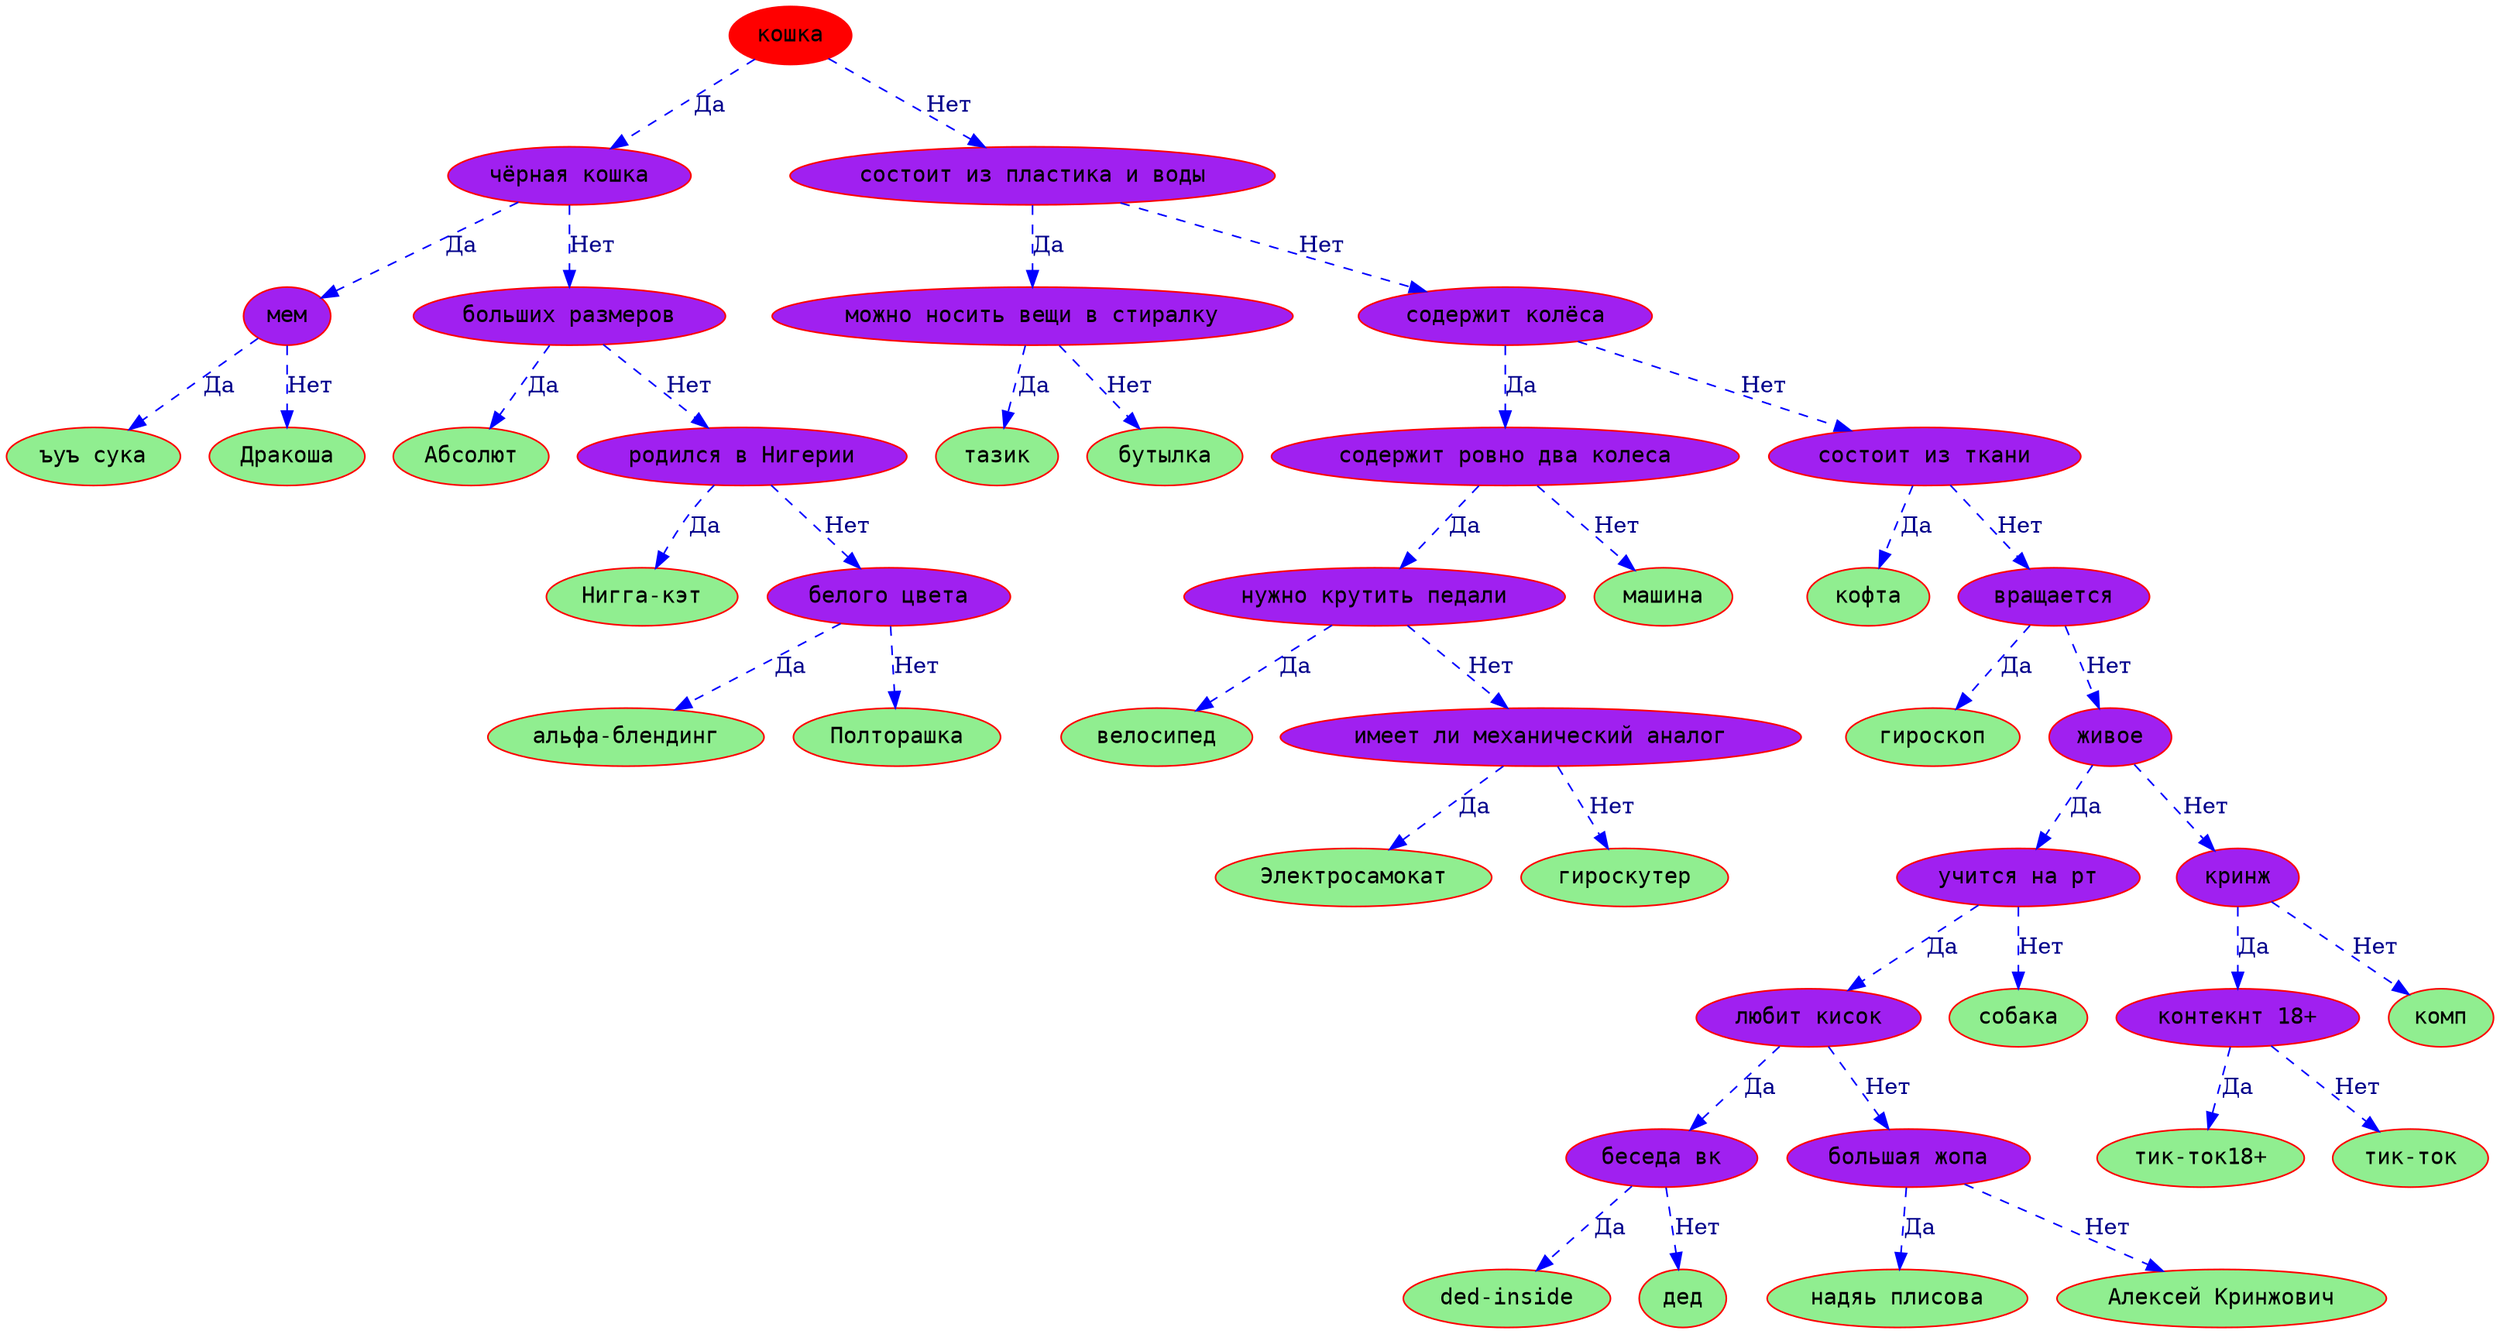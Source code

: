 digraph akinator {
node [color = Red, fontname = Courier, style = filled, shape=ellipse, fillcolor = purple]
edge [color = Blue, style=dashed]
"00D2F098" [label = "ъуъ сука",style = filled, fillcolor = lightgreen] 
"00D2F170" -> "00D2F098" [label="Да", fontcolor=darkblue]
"00D2F200" [label = "Дракоша",style = filled, fillcolor = lightgreen] 
"00D2F170" -> "00D2F200" [label="Нет", fontcolor=darkblue]
"00D2F170" [label = "мем",style = filled, fillcolor = purple] 
"00D26F90" -> "00D2F170" [label="Да", fontcolor=darkblue]
"00D2EFC0" [label = "Абсолют",style = filled, fillcolor = lightgreen] 
"00D26BA0" -> "00D2EFC0" [label="Да", fontcolor=darkblue]
"00D2F128" [label = "Нигга-кэт",style = filled, fillcolor = lightgreen] 
"00D26C30" -> "00D2F128" [label="Да", fontcolor=darkblue]
"00D2EE10" [label = "альфа-блендинг",style = filled, fillcolor = lightgreen] 
"00D16C28" -> "00D2EE10" [label="Да", fontcolor=darkblue]
"00D2EEA0" [label = "Полторашка",style = filled, fillcolor = lightgreen] 
"00D16C28" -> "00D2EEA0" [label="Нет", fontcolor=darkblue]
"00D16C28" [label = "белого цвета",style = filled, fillcolor = purple] 
"00D26C30" -> "00D16C28" [label="Нет", fontcolor=darkblue]
"00D26C30" [label = "родился в Нигерии",style = filled, fillcolor = purple] 
"00D26BA0" -> "00D26C30" [label="Нет", fontcolor=darkblue]
"00D26BA0" [label = "больших размеров",style = filled, fillcolor = purple] 
"00D26F90" -> "00D26BA0" [label="Нет", fontcolor=darkblue]
"00D26F90" [label = "чёрная кошка",style = filled, fillcolor = purple] 
"00D266D8" -> "00D26F90" [label="Да", fontcolor=darkblue]
"00D26F00" [label = "тазик",style = filled, fillcolor = lightgreen] 
"00D26EB8" -> "00D26F00" [label="Да", fontcolor=darkblue]
"00D26C78" [label = "бутылка",style = filled, fillcolor = lightgreen] 
"00D26EB8" -> "00D26C78" [label="Нет", fontcolor=darkblue]
"00D26EB8" [label = "можно носить вещи в стиралку",style = filled, fillcolor = purple] 
"00D267F8" -> "00D26EB8" [label="Да", fontcolor=darkblue]
"00D26A38" [label = "велосипед",style = filled, fillcolor = lightgreen] 
"00D26D98" -> "00D26A38" [label="Да", fontcolor=darkblue]
"00D269A8" [label = "Электросамокат",style = filled, fillcolor = lightgreen] 
"00D26E28" -> "00D269A8" [label="Да", fontcolor=darkblue]
"00D26E70" [label = "гироскутер",style = filled, fillcolor = lightgreen] 
"00D26E28" -> "00D26E70" [label="Нет", fontcolor=darkblue]
"00D26E28" [label = "имеет ли механический аналог",style = filled, fillcolor = purple] 
"00D26D98" -> "00D26E28" [label="Нет", fontcolor=darkblue]
"00D26D98" [label = "нужно крутить педали",style = filled, fillcolor = purple] 
"00D26D50" -> "00D26D98" [label="Да", fontcolor=darkblue]
"00D26DE0" [label = "машина",style = filled, fillcolor = lightgreen] 
"00D26D50" -> "00D26DE0" [label="Нет", fontcolor=darkblue]
"00D26D50" [label = "содержит ровно два колеса",style = filled, fillcolor = purple] 
"00D26840" -> "00D26D50" [label="Да", fontcolor=darkblue]
"00D26D08" [label = "кофта",style = filled, fillcolor = lightgreen] 
"00D26888" -> "00D26D08" [label="Да", fontcolor=darkblue]
"00D26F48" [label = "гироскоп",style = filled, fillcolor = lightgreen] 
"00D268D0" -> "00D26F48" [label="Да", fontcolor=darkblue]
"00D269F0" [label = "ded-inside",style = filled, fillcolor = lightgreen] 
"00D26AC8" -> "00D269F0" [label="Да", fontcolor=darkblue]
"00D26CC0" [label = "дед",style = filled, fillcolor = lightgreen] 
"00D26AC8" -> "00D26CC0" [label="Нет", fontcolor=darkblue]
"00D26AC8" [label = "беседа вк",style = filled, fillcolor = purple] 
"00D26A80" -> "00D26AC8" [label="Да", fontcolor=darkblue]
"00D26BE8" [label = "надяь плисова",style = filled, fillcolor = lightgreen] 
"00D26960" -> "00D26BE8" [label="Да", fontcolor=darkblue]
"00D26B58" [label = "Алексей Кринжович",style = filled, fillcolor = lightgreen] 
"00D26960" -> "00D26B58" [label="Нет", fontcolor=darkblue]
"00D26960" [label = "большая жопа",style = filled, fillcolor = purple] 
"00D26A80" -> "00D26960" [label="Нет", fontcolor=darkblue]
"00D26A80" [label = "любит кисок",style = filled, fillcolor = purple] 
"00D26918" -> "00D26A80" [label="Да", fontcolor=darkblue]
"00D26B10" [label = "собака",style = filled, fillcolor = lightgreen] 
"00D26918" -> "00D26B10" [label="Нет", fontcolor=darkblue]
"00D26918" [label = "учится на рт",style = filled, fillcolor = purple] 
"00D26180" -> "00D26918" [label="Да", fontcolor=darkblue]
"00D26570" [label = "тик-ток18+",style = filled, fillcolor = lightgreen] 
"00D26210" -> "00D26570" [label="Да", fontcolor=darkblue]
"00D26258" [label = "тик-ток",style = filled, fillcolor = lightgreen] 
"00D26210" -> "00D26258" [label="Нет", fontcolor=darkblue]
"00D26210" [label = "контекнт 18+",style = filled, fillcolor = purple] 
"00D26018" -> "00D26210" [label="Да", fontcolor=darkblue]
"00D26060" [label = "комп",style = filled, fillcolor = lightgreen] 
"00D26018" -> "00D26060" [label="Нет", fontcolor=darkblue]
"00D26018" [label = "кринж",style = filled, fillcolor = purple] 
"00D26180" -> "00D26018" [label="Нет", fontcolor=darkblue]
"00D26180" [label = "живое",style = filled, fillcolor = purple] 
"00D268D0" -> "00D26180" [label="Нет", fontcolor=darkblue]
"00D268D0" [label = "вращается",style = filled, fillcolor = purple] 
"00D26888" -> "00D268D0" [label="Нет", fontcolor=darkblue]
"00D26888" [label = "состоит из ткани",style = filled, fillcolor = purple] 
"00D26840" -> "00D26888" [label="Нет", fontcolor=darkblue]
"00D26840" [label = "содержит колёса",style = filled, fillcolor = purple] 
"00D267F8" -> "00D26840" [label="Нет", fontcolor=darkblue]
"00D267F8" [label = "состоит из пластика и воды",style = filled, fillcolor = purple] 
"00D266D8" -> "00D267F8" [label="Нет", fontcolor=darkblue]
"00D266D8" [label = "кошка",style = filled, fillcolor = red] 
}
